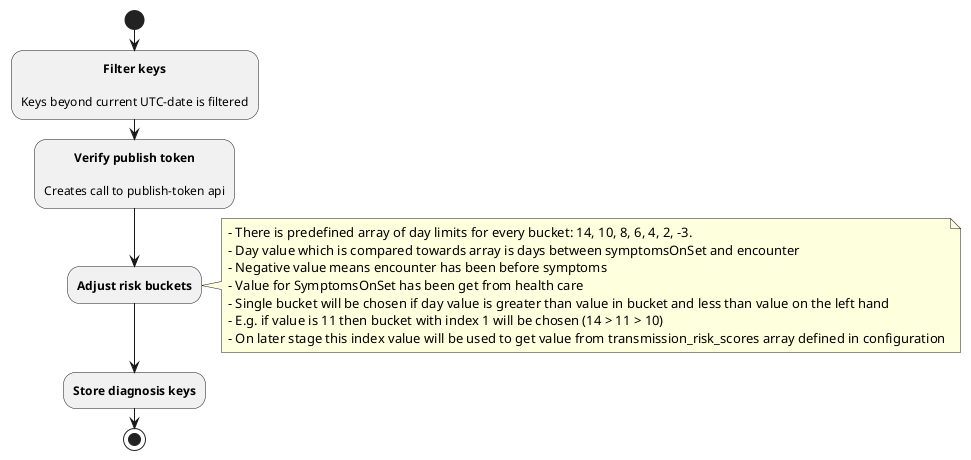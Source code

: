 @startuml
skinparam defaultTextAlignment center
skinparam noteTextAlignment left
start
:**Filter keys**

Keys beyond current UTC-date is filtered;
:**Verify publish token**

Creates call to publish-token api;
:**Adjust risk buckets**;
note right
  - There is predefined array of day limits for every bucket: 14, 10, 8, 6, 4, 2, -3.
  - Day value which is compared towards array is days between symptomsOnSet and encounter
  - Negative value means encounter has been before symptoms
  - Value for SymptomsOnSet has been get from health care
  - Single bucket will be chosen if day value is greater than value in bucket and less than value on the left hand
  - E.g. if value is 11 then bucket with index 1 will be chosen (14 > 11 > 10)
  - On later stage this index value will be used to get value from transmission_risk_scores array defined in configuration
end note
:**Store diagnosis keys**;
stop
@enduml
